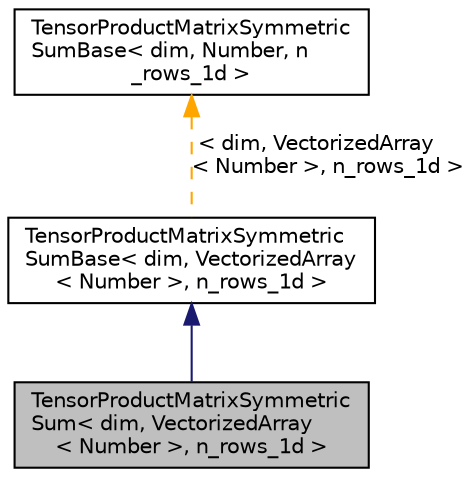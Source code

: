 digraph "TensorProductMatrixSymmetricSum&lt; dim, VectorizedArray&lt; Number &gt;, n_rows_1d &gt;"
{
 // LATEX_PDF_SIZE
  edge [fontname="Helvetica",fontsize="10",labelfontname="Helvetica",labelfontsize="10"];
  node [fontname="Helvetica",fontsize="10",shape=record];
  Node1 [label="TensorProductMatrixSymmetric\lSum\< dim, VectorizedArray\l\< Number \>, n_rows_1d \>",height=0.2,width=0.4,color="black", fillcolor="grey75", style="filled", fontcolor="black",tooltip=" "];
  Node2 -> Node1 [dir="back",color="midnightblue",fontsize="10",style="solid",fontname="Helvetica"];
  Node2 [label="TensorProductMatrixSymmetric\lSumBase\< dim, VectorizedArray\l\< Number \>, n_rows_1d \>",height=0.2,width=0.4,color="black", fillcolor="white", style="filled",URL="$classTensorProductMatrixSymmetricSumBase.html",tooltip=" "];
  Node3 -> Node2 [dir="back",color="orange",fontsize="10",style="dashed",label=" \< dim, VectorizedArray\l\< Number \>, n_rows_1d \>" ,fontname="Helvetica"];
  Node3 [label="TensorProductMatrixSymmetric\lSumBase\< dim, Number, n\l_rows_1d \>",height=0.2,width=0.4,color="black", fillcolor="white", style="filled",URL="$classTensorProductMatrixSymmetricSumBase.html",tooltip=" "];
}
